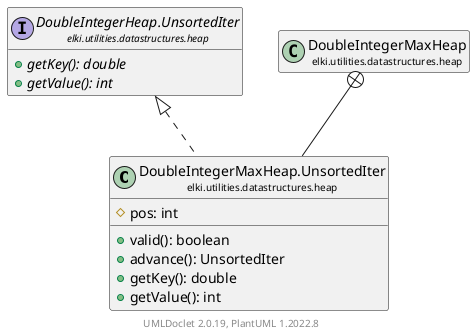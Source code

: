 @startuml
    remove .*\.(Instance|Par|Parameterizer|Factory)$
    set namespaceSeparator none
    hide empty fields
    hide empty methods

    class "<size:14>DoubleIntegerMaxHeap.UnsortedIter\n<size:10>elki.utilities.datastructures.heap" as elki.utilities.datastructures.heap.DoubleIntegerMaxHeap.UnsortedIter [[DoubleIntegerMaxHeap.UnsortedIter.html]] {
        #pos: int
        +valid(): boolean
        +advance(): UnsortedIter
        +getKey(): double
        +getValue(): int
    }

    interface "<size:14>DoubleIntegerHeap.UnsortedIter\n<size:10>elki.utilities.datastructures.heap" as elki.utilities.datastructures.heap.DoubleIntegerHeap.UnsortedIter [[DoubleIntegerHeap.UnsortedIter.html]] {
        {abstract} +getKey(): double
        {abstract} +getValue(): int
    }
    class "<size:14>DoubleIntegerMaxHeap\n<size:10>elki.utilities.datastructures.heap" as elki.utilities.datastructures.heap.DoubleIntegerMaxHeap [[DoubleIntegerMaxHeap.html]]

    elki.utilities.datastructures.heap.DoubleIntegerHeap.UnsortedIter <|.. elki.utilities.datastructures.heap.DoubleIntegerMaxHeap.UnsortedIter
    elki.utilities.datastructures.heap.DoubleIntegerMaxHeap +-- elki.utilities.datastructures.heap.DoubleIntegerMaxHeap.UnsortedIter

    center footer UMLDoclet 2.0.19, PlantUML 1.2022.8
@enduml
